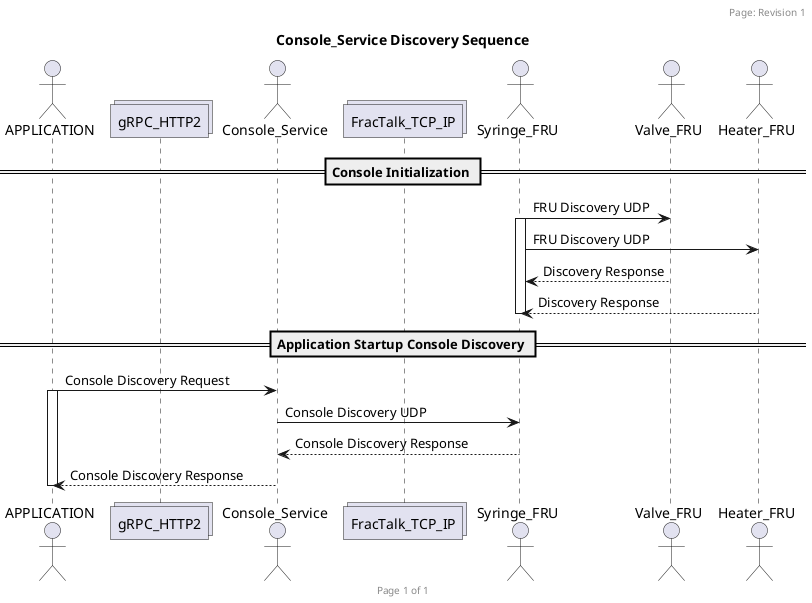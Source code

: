 @startuml
header Page: Revision 1
footer Page %page% of %lastpage%

title Console_Service Discovery Sequence

actor APPLICATION
collections gRPC_HTTP2
actor Console_Service
collections FracTalk_TCP_IP
actor Syringe_FRU
actor Valve_FRU
actor Heater_FRU

== Console Initialization ==
Syringe_FRU -> Valve_FRU: FRU Discovery UDP
activate Syringe_FRU
Syringe_FRU -> Heater_FRU: FRU Discovery UDP
Syringe_FRU <-- Valve_FRU: Discovery Response
Syringe_FRU <-- Heater_FRU: Discovery Response
deactivate Syringe_FRU

== Application Startup Console Discovery ==
APPLICATION -> Console_Service: Console Discovery Request
activate APPLICATION
Console_Service -> Syringe_FRU: Console Discovery UDP
Console_Service <-- Syringe_FRU: Console Discovery Response
APPLICATION <-- Console_Service: Console Discovery Response
deactivate APPLICATION

@enduml
